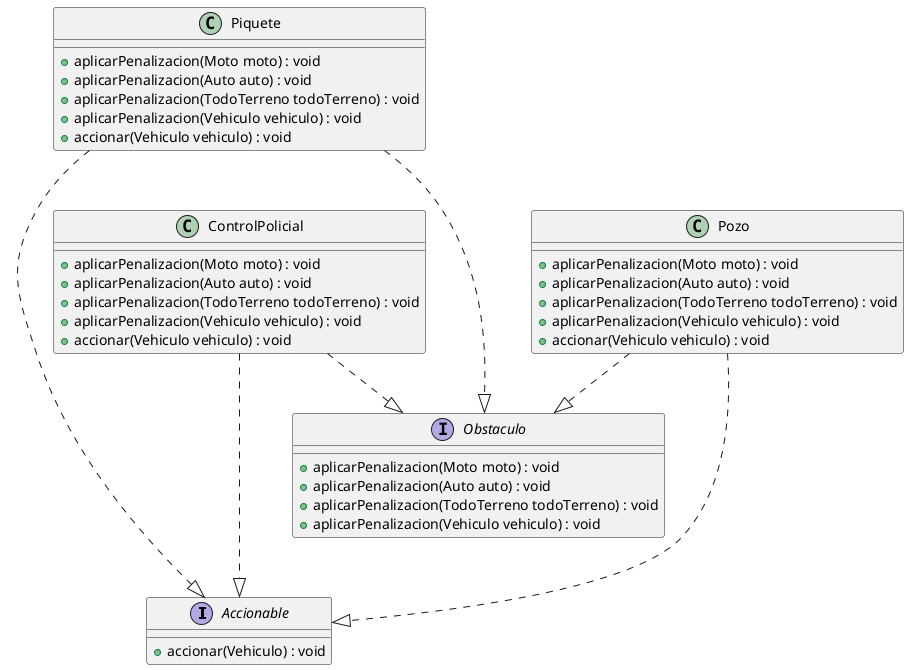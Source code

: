 @startuml
    'https://plantuml.com/class-diagram

    interface Accionable{
        + accionar(Vehiculo) : void
    }

    interface Obstaculo{
        + aplicarPenalizacion(Moto moto) : void
        + aplicarPenalizacion(Auto auto) : void
        + aplicarPenalizacion(TodoTerreno todoTerreno) : void
        + aplicarPenalizacion(Vehiculo vehiculo) : void
    }

    class Pozo{
        + aplicarPenalizacion(Moto moto) : void
        + aplicarPenalizacion(Auto auto) : void
        + aplicarPenalizacion(TodoTerreno todoTerreno) : void
        + aplicarPenalizacion(Vehiculo vehiculo) : void
        + accionar(Vehiculo vehiculo) : void
    }

    class Piquete{
        + aplicarPenalizacion(Moto moto) : void
        + aplicarPenalizacion(Auto auto) : void
        + aplicarPenalizacion(TodoTerreno todoTerreno) : void
        + aplicarPenalizacion(Vehiculo vehiculo) : void
        + accionar(Vehiculo vehiculo) : void
    }

    class ControlPolicial{
        + aplicarPenalizacion(Moto moto) : void
        + aplicarPenalizacion(Auto auto) : void
        + aplicarPenalizacion(TodoTerreno todoTerreno) : void
        + aplicarPenalizacion(Vehiculo vehiculo) : void
        + accionar(Vehiculo vehiculo) : void
    }

    Piquete ...|> Obstaculo
    ControlPolicial ..|> Obstaculo
    Pozo ..|> Obstaculo
    Piquete ...|> Accionable
    ControlPolicial ...|> Accionable
    Pozo ...|> Accionable

@enduml